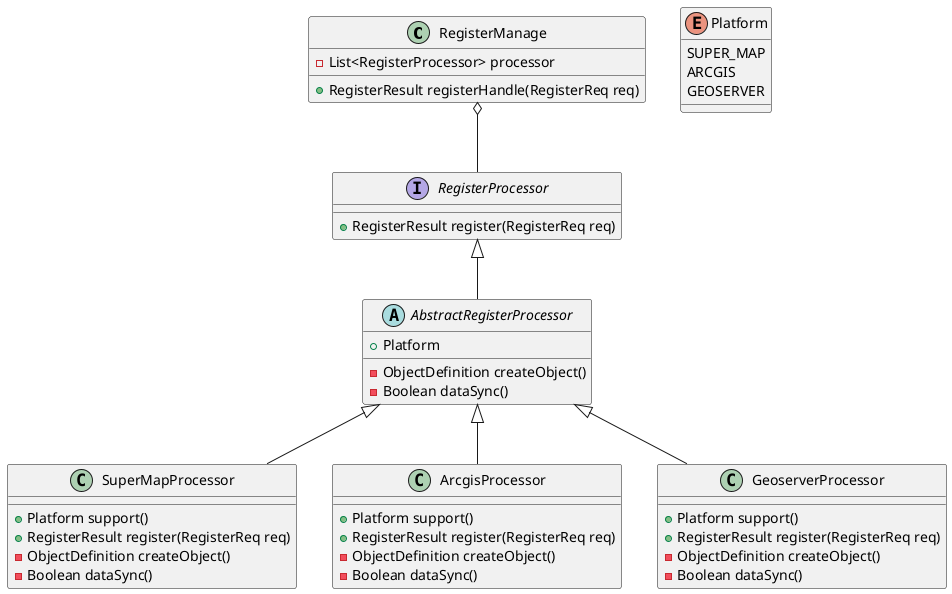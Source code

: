@startuml
'https://plantuml.com/object-diagram

class RegisterManage{
    - List<RegisterProcessor> processor
    + RegisterResult registerHandle(RegisterReq req)
}
interface RegisterProcessor{
    + RegisterResult register(RegisterReq req)
}
abstract AbstractRegisterProcessor{
    + Platform
    - ObjectDefinition createObject()
    - Boolean dataSync()
}
class SuperMapProcessor{
    + Platform support()
    + RegisterResult register(RegisterReq req)
    - ObjectDefinition createObject()
    - Boolean dataSync()
}
class ArcgisProcessor{
     + Platform support()
     + RegisterResult register(RegisterReq req)
     - ObjectDefinition createObject()
     - Boolean dataSync()
}
class GeoserverProcessor{
     + Platform support()
     + RegisterResult register(RegisterReq req)
     - ObjectDefinition createObject()
     - Boolean dataSync()
}

enum Platform{
    SUPER_MAP
    ARCGIS
    GEOSERVER
}

RegisterManage o-- RegisterProcessor
RegisterProcessor <|-- AbstractRegisterProcessor
AbstractRegisterProcessor <|-- SuperMapProcessor
AbstractRegisterProcessor <|-- ArcgisProcessor
AbstractRegisterProcessor <|-- GeoserverProcessor
@enduml
